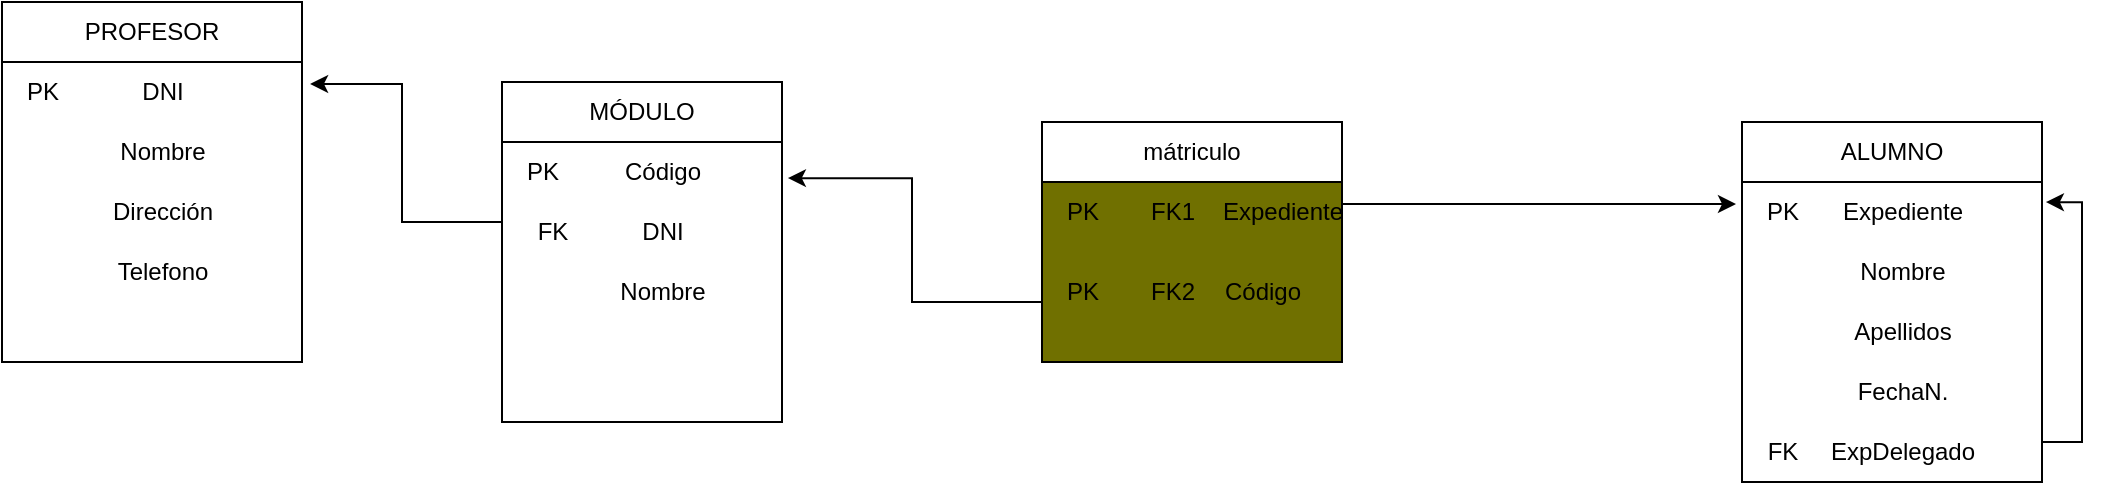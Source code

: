 <mxfile version="24.9.2">
  <diagram name="Página-1" id="lAwVwDmzm2ZB671i7lFZ">
    <mxGraphModel grid="1" page="1" gridSize="10" guides="1" tooltips="1" connect="1" arrows="1" fold="1" pageScale="1" pageWidth="1169" pageHeight="827" math="0" shadow="0">
      <root>
        <mxCell id="0" />
        <mxCell id="1" parent="0" />
        <mxCell id="YZ2MhGtCGNL4RignCg7N-2" value="" style="whiteSpace=wrap;html=1;aspect=fixed;" vertex="1" parent="1">
          <mxGeometry x="30" y="70" width="150" height="150" as="geometry" />
        </mxCell>
        <mxCell id="YZ2MhGtCGNL4RignCg7N-3" value="PROFESOR" style="rounded=0;whiteSpace=wrap;html=1;" vertex="1" parent="1">
          <mxGeometry x="30" y="40" width="150" height="30" as="geometry" />
        </mxCell>
        <mxCell id="YZ2MhGtCGNL4RignCg7N-4" value="PK" style="text;html=1;align=center;verticalAlign=middle;resizable=0;points=[];autosize=1;strokeColor=none;fillColor=none;" vertex="1" parent="1">
          <mxGeometry x="30" y="70" width="40" height="30" as="geometry" />
        </mxCell>
        <mxCell id="YZ2MhGtCGNL4RignCg7N-5" value="DNI" style="text;html=1;align=center;verticalAlign=middle;resizable=0;points=[];autosize=1;strokeColor=none;fillColor=none;" vertex="1" parent="1">
          <mxGeometry x="90" y="70" width="40" height="30" as="geometry" />
        </mxCell>
        <mxCell id="YZ2MhGtCGNL4RignCg7N-6" value="Nombre" style="text;html=1;align=center;verticalAlign=middle;resizable=0;points=[];autosize=1;strokeColor=none;fillColor=none;" vertex="1" parent="1">
          <mxGeometry x="75" y="100" width="70" height="30" as="geometry" />
        </mxCell>
        <mxCell id="YZ2MhGtCGNL4RignCg7N-7" value="Dirección" style="text;html=1;align=center;verticalAlign=middle;resizable=0;points=[];autosize=1;strokeColor=none;fillColor=none;" vertex="1" parent="1">
          <mxGeometry x="70" y="130" width="80" height="30" as="geometry" />
        </mxCell>
        <mxCell id="YZ2MhGtCGNL4RignCg7N-8" value="Telefono" style="text;html=1;align=center;verticalAlign=middle;resizable=0;points=[];autosize=1;strokeColor=none;fillColor=none;" vertex="1" parent="1">
          <mxGeometry x="75" y="160" width="70" height="30" as="geometry" />
        </mxCell>
        <mxCell id="YZ2MhGtCGNL4RignCg7N-9" value="" style="whiteSpace=wrap;html=1;aspect=fixed;" vertex="1" parent="1">
          <mxGeometry x="280" y="110" width="140" height="140" as="geometry" />
        </mxCell>
        <mxCell id="YZ2MhGtCGNL4RignCg7N-10" value="MÓDULO" style="rounded=0;whiteSpace=wrap;html=1;" vertex="1" parent="1">
          <mxGeometry x="280" y="80" width="140" height="30" as="geometry" />
        </mxCell>
        <mxCell id="YZ2MhGtCGNL4RignCg7N-11" value="PK" style="text;html=1;align=center;verticalAlign=middle;resizable=0;points=[];autosize=1;strokeColor=none;fillColor=none;" vertex="1" parent="1">
          <mxGeometry x="280" y="110" width="40" height="30" as="geometry" />
        </mxCell>
        <mxCell id="YZ2MhGtCGNL4RignCg7N-12" value="Código" style="text;html=1;align=center;verticalAlign=middle;resizable=0;points=[];autosize=1;strokeColor=none;fillColor=none;" vertex="1" parent="1">
          <mxGeometry x="330" y="110" width="60" height="30" as="geometry" />
        </mxCell>
        <mxCell id="YZ2MhGtCGNL4RignCg7N-13" value="DNI" style="text;html=1;align=center;verticalAlign=middle;resizable=0;points=[];autosize=1;strokeColor=none;fillColor=none;" vertex="1" parent="1">
          <mxGeometry x="340" y="140" width="40" height="30" as="geometry" />
        </mxCell>
        <mxCell id="YZ2MhGtCGNL4RignCg7N-14" value="Nombre" style="text;html=1;align=center;verticalAlign=middle;resizable=0;points=[];autosize=1;strokeColor=none;fillColor=none;" vertex="1" parent="1">
          <mxGeometry x="325" y="170" width="70" height="30" as="geometry" />
        </mxCell>
        <mxCell id="YZ2MhGtCGNL4RignCg7N-16" value="FK" style="text;html=1;align=center;verticalAlign=middle;resizable=0;points=[];autosize=1;strokeColor=none;fillColor=none;" vertex="1" parent="1">
          <mxGeometry x="285" y="140" width="40" height="30" as="geometry" />
        </mxCell>
        <mxCell id="YZ2MhGtCGNL4RignCg7N-17" style="edgeStyle=orthogonalEdgeStyle;rounded=0;orthogonalLoop=1;jettySize=auto;html=1;exitX=0;exitY=0.25;exitDx=0;exitDy=0;entryX=1.027;entryY=0.073;entryDx=0;entryDy=0;entryPerimeter=0;" edge="1" parent="1" source="YZ2MhGtCGNL4RignCg7N-9" target="YZ2MhGtCGNL4RignCg7N-2">
          <mxGeometry relative="1" as="geometry">
            <Array as="points">
              <mxPoint x="280" y="150" />
              <mxPoint x="230" y="150" />
              <mxPoint x="230" y="81" />
            </Array>
          </mxGeometry>
        </mxCell>
        <mxCell id="YZ2MhGtCGNL4RignCg7N-18" value="" style="rounded=0;whiteSpace=wrap;html=1;fillColor=#707000;" vertex="1" parent="1">
          <mxGeometry x="550" y="130" width="150" height="90" as="geometry" />
        </mxCell>
        <mxCell id="YZ2MhGtCGNL4RignCg7N-19" value="mátriculo" style="rounded=0;whiteSpace=wrap;html=1;" vertex="1" parent="1">
          <mxGeometry x="550" y="100" width="150" height="30" as="geometry" />
        </mxCell>
        <mxCell id="YZ2MhGtCGNL4RignCg7N-20" value="PK" style="text;html=1;align=center;verticalAlign=middle;resizable=0;points=[];autosize=1;strokeColor=none;fillColor=none;" vertex="1" parent="1">
          <mxGeometry x="550" y="130" width="40" height="30" as="geometry" />
        </mxCell>
        <mxCell id="YZ2MhGtCGNL4RignCg7N-21" value="FK1" style="text;html=1;align=center;verticalAlign=middle;resizable=0;points=[];autosize=1;strokeColor=none;fillColor=none;" vertex="1" parent="1">
          <mxGeometry x="590" y="130" width="50" height="30" as="geometry" />
        </mxCell>
        <mxCell id="YZ2MhGtCGNL4RignCg7N-22" value="Expediente" style="text;html=1;align=center;verticalAlign=middle;resizable=0;points=[];autosize=1;strokeColor=none;fillColor=none;" vertex="1" parent="1">
          <mxGeometry x="630" y="130" width="80" height="30" as="geometry" />
        </mxCell>
        <mxCell id="YZ2MhGtCGNL4RignCg7N-23" value="PK" style="text;html=1;align=center;verticalAlign=middle;resizable=0;points=[];autosize=1;strokeColor=none;fillColor=none;" vertex="1" parent="1">
          <mxGeometry x="550" y="170" width="40" height="30" as="geometry" />
        </mxCell>
        <mxCell id="YZ2MhGtCGNL4RignCg7N-24" value="FK2" style="text;html=1;align=center;verticalAlign=middle;resizable=0;points=[];autosize=1;strokeColor=none;fillColor=none;" vertex="1" parent="1">
          <mxGeometry x="590" y="170" width="50" height="30" as="geometry" />
        </mxCell>
        <mxCell id="YZ2MhGtCGNL4RignCg7N-25" value="Código" style="text;html=1;align=center;verticalAlign=middle;resizable=0;points=[];autosize=1;strokeColor=none;fillColor=none;" vertex="1" parent="1">
          <mxGeometry x="630" y="170" width="60" height="30" as="geometry" />
        </mxCell>
        <mxCell id="YZ2MhGtCGNL4RignCg7N-35" style="edgeStyle=orthogonalEdgeStyle;rounded=0;orthogonalLoop=1;jettySize=auto;html=1;exitX=1;exitY=0.75;exitDx=0;exitDy=0;entryX=1.013;entryY=0.067;entryDx=0;entryDy=0;entryPerimeter=0;" edge="1" parent="1" source="YZ2MhGtCGNL4RignCg7N-26" target="YZ2MhGtCGNL4RignCg7N-26">
          <mxGeometry relative="1" as="geometry">
            <mxPoint x="1060" y="140" as="targetPoint" />
            <Array as="points">
              <mxPoint x="1050" y="260" />
              <mxPoint x="1070" y="260" />
              <mxPoint x="1070" y="140" />
            </Array>
          </mxGeometry>
        </mxCell>
        <mxCell id="YZ2MhGtCGNL4RignCg7N-26" value="" style="whiteSpace=wrap;html=1;aspect=fixed;" vertex="1" parent="1">
          <mxGeometry x="900" y="130" width="150" height="150" as="geometry" />
        </mxCell>
        <mxCell id="YZ2MhGtCGNL4RignCg7N-27" value="ALUMNO" style="rounded=0;whiteSpace=wrap;html=1;" vertex="1" parent="1">
          <mxGeometry x="900" y="100" width="150" height="30" as="geometry" />
        </mxCell>
        <mxCell id="YZ2MhGtCGNL4RignCg7N-28" value="PK" style="text;html=1;align=center;verticalAlign=middle;resizable=0;points=[];autosize=1;strokeColor=none;fillColor=none;" vertex="1" parent="1">
          <mxGeometry x="900" y="130" width="40" height="30" as="geometry" />
        </mxCell>
        <mxCell id="YZ2MhGtCGNL4RignCg7N-29" value="Expediente" style="text;html=1;align=center;verticalAlign=middle;resizable=0;points=[];autosize=1;strokeColor=none;fillColor=none;" vertex="1" parent="1">
          <mxGeometry x="940" y="130" width="80" height="30" as="geometry" />
        </mxCell>
        <mxCell id="YZ2MhGtCGNL4RignCg7N-30" value="Nombre" style="text;html=1;align=center;verticalAlign=middle;resizable=0;points=[];autosize=1;strokeColor=none;fillColor=none;" vertex="1" parent="1">
          <mxGeometry x="945" y="160" width="70" height="30" as="geometry" />
        </mxCell>
        <mxCell id="YZ2MhGtCGNL4RignCg7N-31" value="Apellidos" style="text;html=1;align=center;verticalAlign=middle;resizable=0;points=[];autosize=1;strokeColor=none;fillColor=none;" vertex="1" parent="1">
          <mxGeometry x="945" y="190" width="70" height="30" as="geometry" />
        </mxCell>
        <mxCell id="YZ2MhGtCGNL4RignCg7N-32" value="FechaN." style="text;html=1;align=center;verticalAlign=middle;resizable=0;points=[];autosize=1;strokeColor=none;fillColor=none;" vertex="1" parent="1">
          <mxGeometry x="945" y="220" width="70" height="30" as="geometry" />
        </mxCell>
        <mxCell id="YZ2MhGtCGNL4RignCg7N-33" value="FK" style="text;html=1;align=center;verticalAlign=middle;resizable=0;points=[];autosize=1;strokeColor=none;fillColor=none;" vertex="1" parent="1">
          <mxGeometry x="900" y="250" width="40" height="30" as="geometry" />
        </mxCell>
        <mxCell id="YZ2MhGtCGNL4RignCg7N-34" value="ExpDelegado" style="text;html=1;align=center;verticalAlign=middle;resizable=0;points=[];autosize=1;strokeColor=none;fillColor=none;" vertex="1" parent="1">
          <mxGeometry x="930" y="250" width="100" height="30" as="geometry" />
        </mxCell>
        <mxCell id="YZ2MhGtCGNL4RignCg7N-36" style="edgeStyle=orthogonalEdgeStyle;rounded=0;orthogonalLoop=1;jettySize=auto;html=1;exitX=1;exitY=0.25;exitDx=0;exitDy=0;entryX=-0.075;entryY=0.367;entryDx=0;entryDy=0;entryPerimeter=0;" edge="1" parent="1" source="YZ2MhGtCGNL4RignCg7N-18" target="YZ2MhGtCGNL4RignCg7N-28">
          <mxGeometry relative="1" as="geometry">
            <Array as="points">
              <mxPoint x="700" y="141" />
            </Array>
          </mxGeometry>
        </mxCell>
        <mxCell id="YZ2MhGtCGNL4RignCg7N-37" style="edgeStyle=orthogonalEdgeStyle;rounded=0;orthogonalLoop=1;jettySize=auto;html=1;exitX=0;exitY=0.5;exitDx=0;exitDy=0;entryX=1.021;entryY=0.129;entryDx=0;entryDy=0;entryPerimeter=0;" edge="1" parent="1" source="YZ2MhGtCGNL4RignCg7N-18" target="YZ2MhGtCGNL4RignCg7N-9">
          <mxGeometry relative="1" as="geometry">
            <Array as="points">
              <mxPoint x="550" y="190" />
              <mxPoint x="485" y="190" />
              <mxPoint x="485" y="128" />
            </Array>
          </mxGeometry>
        </mxCell>
      </root>
    </mxGraphModel>
  </diagram>
</mxfile>
